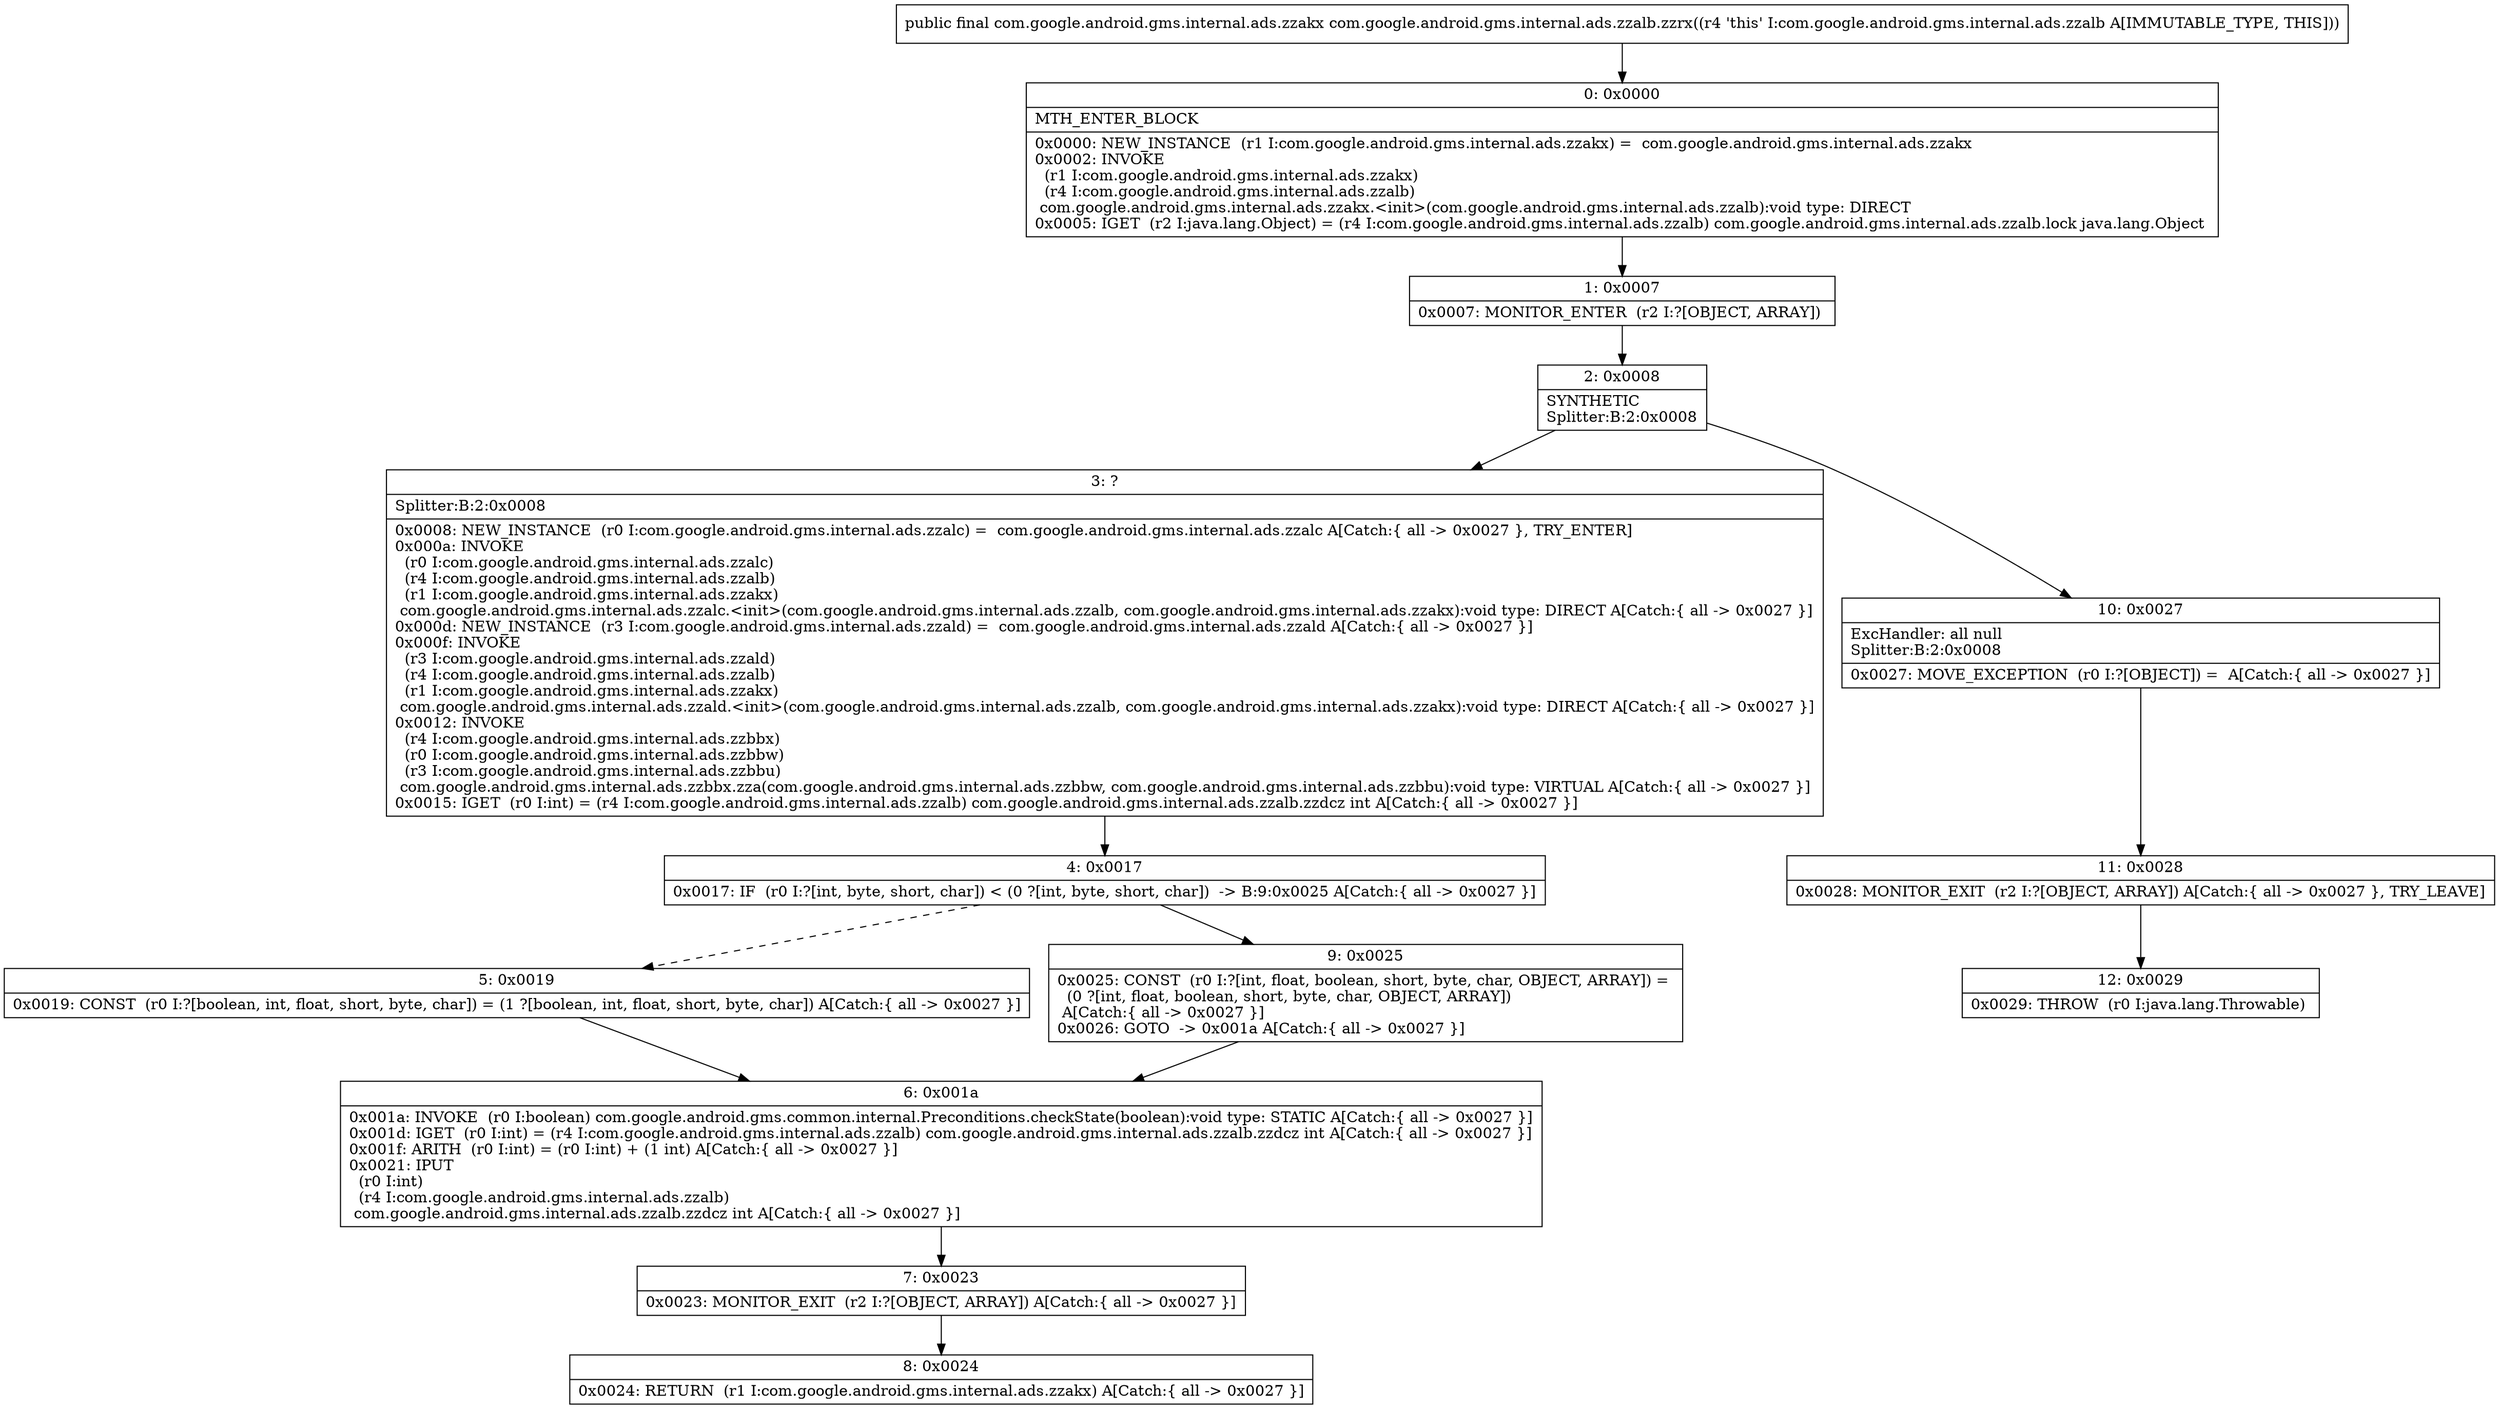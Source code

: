 digraph "CFG forcom.google.android.gms.internal.ads.zzalb.zzrx()Lcom\/google\/android\/gms\/internal\/ads\/zzakx;" {
Node_0 [shape=record,label="{0\:\ 0x0000|MTH_ENTER_BLOCK\l|0x0000: NEW_INSTANCE  (r1 I:com.google.android.gms.internal.ads.zzakx) =  com.google.android.gms.internal.ads.zzakx \l0x0002: INVOKE  \l  (r1 I:com.google.android.gms.internal.ads.zzakx)\l  (r4 I:com.google.android.gms.internal.ads.zzalb)\l com.google.android.gms.internal.ads.zzakx.\<init\>(com.google.android.gms.internal.ads.zzalb):void type: DIRECT \l0x0005: IGET  (r2 I:java.lang.Object) = (r4 I:com.google.android.gms.internal.ads.zzalb) com.google.android.gms.internal.ads.zzalb.lock java.lang.Object \l}"];
Node_1 [shape=record,label="{1\:\ 0x0007|0x0007: MONITOR_ENTER  (r2 I:?[OBJECT, ARRAY]) \l}"];
Node_2 [shape=record,label="{2\:\ 0x0008|SYNTHETIC\lSplitter:B:2:0x0008\l}"];
Node_3 [shape=record,label="{3\:\ ?|Splitter:B:2:0x0008\l|0x0008: NEW_INSTANCE  (r0 I:com.google.android.gms.internal.ads.zzalc) =  com.google.android.gms.internal.ads.zzalc A[Catch:\{ all \-\> 0x0027 \}, TRY_ENTER]\l0x000a: INVOKE  \l  (r0 I:com.google.android.gms.internal.ads.zzalc)\l  (r4 I:com.google.android.gms.internal.ads.zzalb)\l  (r1 I:com.google.android.gms.internal.ads.zzakx)\l com.google.android.gms.internal.ads.zzalc.\<init\>(com.google.android.gms.internal.ads.zzalb, com.google.android.gms.internal.ads.zzakx):void type: DIRECT A[Catch:\{ all \-\> 0x0027 \}]\l0x000d: NEW_INSTANCE  (r3 I:com.google.android.gms.internal.ads.zzald) =  com.google.android.gms.internal.ads.zzald A[Catch:\{ all \-\> 0x0027 \}]\l0x000f: INVOKE  \l  (r3 I:com.google.android.gms.internal.ads.zzald)\l  (r4 I:com.google.android.gms.internal.ads.zzalb)\l  (r1 I:com.google.android.gms.internal.ads.zzakx)\l com.google.android.gms.internal.ads.zzald.\<init\>(com.google.android.gms.internal.ads.zzalb, com.google.android.gms.internal.ads.zzakx):void type: DIRECT A[Catch:\{ all \-\> 0x0027 \}]\l0x0012: INVOKE  \l  (r4 I:com.google.android.gms.internal.ads.zzbbx)\l  (r0 I:com.google.android.gms.internal.ads.zzbbw)\l  (r3 I:com.google.android.gms.internal.ads.zzbbu)\l com.google.android.gms.internal.ads.zzbbx.zza(com.google.android.gms.internal.ads.zzbbw, com.google.android.gms.internal.ads.zzbbu):void type: VIRTUAL A[Catch:\{ all \-\> 0x0027 \}]\l0x0015: IGET  (r0 I:int) = (r4 I:com.google.android.gms.internal.ads.zzalb) com.google.android.gms.internal.ads.zzalb.zzdcz int A[Catch:\{ all \-\> 0x0027 \}]\l}"];
Node_4 [shape=record,label="{4\:\ 0x0017|0x0017: IF  (r0 I:?[int, byte, short, char]) \< (0 ?[int, byte, short, char])  \-\> B:9:0x0025 A[Catch:\{ all \-\> 0x0027 \}]\l}"];
Node_5 [shape=record,label="{5\:\ 0x0019|0x0019: CONST  (r0 I:?[boolean, int, float, short, byte, char]) = (1 ?[boolean, int, float, short, byte, char]) A[Catch:\{ all \-\> 0x0027 \}]\l}"];
Node_6 [shape=record,label="{6\:\ 0x001a|0x001a: INVOKE  (r0 I:boolean) com.google.android.gms.common.internal.Preconditions.checkState(boolean):void type: STATIC A[Catch:\{ all \-\> 0x0027 \}]\l0x001d: IGET  (r0 I:int) = (r4 I:com.google.android.gms.internal.ads.zzalb) com.google.android.gms.internal.ads.zzalb.zzdcz int A[Catch:\{ all \-\> 0x0027 \}]\l0x001f: ARITH  (r0 I:int) = (r0 I:int) + (1 int) A[Catch:\{ all \-\> 0x0027 \}]\l0x0021: IPUT  \l  (r0 I:int)\l  (r4 I:com.google.android.gms.internal.ads.zzalb)\l com.google.android.gms.internal.ads.zzalb.zzdcz int A[Catch:\{ all \-\> 0x0027 \}]\l}"];
Node_7 [shape=record,label="{7\:\ 0x0023|0x0023: MONITOR_EXIT  (r2 I:?[OBJECT, ARRAY]) A[Catch:\{ all \-\> 0x0027 \}]\l}"];
Node_8 [shape=record,label="{8\:\ 0x0024|0x0024: RETURN  (r1 I:com.google.android.gms.internal.ads.zzakx) A[Catch:\{ all \-\> 0x0027 \}]\l}"];
Node_9 [shape=record,label="{9\:\ 0x0025|0x0025: CONST  (r0 I:?[int, float, boolean, short, byte, char, OBJECT, ARRAY]) = \l  (0 ?[int, float, boolean, short, byte, char, OBJECT, ARRAY])\l A[Catch:\{ all \-\> 0x0027 \}]\l0x0026: GOTO  \-\> 0x001a A[Catch:\{ all \-\> 0x0027 \}]\l}"];
Node_10 [shape=record,label="{10\:\ 0x0027|ExcHandler: all null\lSplitter:B:2:0x0008\l|0x0027: MOVE_EXCEPTION  (r0 I:?[OBJECT]) =  A[Catch:\{ all \-\> 0x0027 \}]\l}"];
Node_11 [shape=record,label="{11\:\ 0x0028|0x0028: MONITOR_EXIT  (r2 I:?[OBJECT, ARRAY]) A[Catch:\{ all \-\> 0x0027 \}, TRY_LEAVE]\l}"];
Node_12 [shape=record,label="{12\:\ 0x0029|0x0029: THROW  (r0 I:java.lang.Throwable) \l}"];
MethodNode[shape=record,label="{public final com.google.android.gms.internal.ads.zzakx com.google.android.gms.internal.ads.zzalb.zzrx((r4 'this' I:com.google.android.gms.internal.ads.zzalb A[IMMUTABLE_TYPE, THIS])) }"];
MethodNode -> Node_0;
Node_0 -> Node_1;
Node_1 -> Node_2;
Node_2 -> Node_3;
Node_2 -> Node_10;
Node_3 -> Node_4;
Node_4 -> Node_5[style=dashed];
Node_4 -> Node_9;
Node_5 -> Node_6;
Node_6 -> Node_7;
Node_7 -> Node_8;
Node_9 -> Node_6;
Node_10 -> Node_11;
Node_11 -> Node_12;
}

